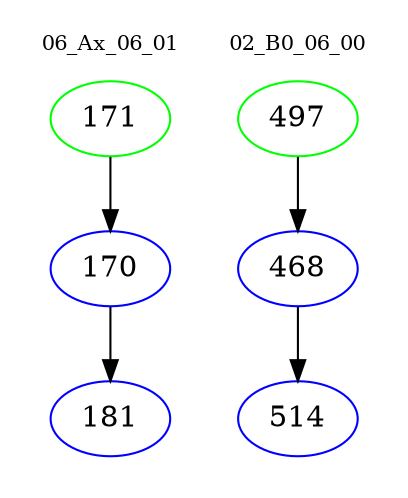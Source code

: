 digraph{
subgraph cluster_0 {
color = white
label = "06_Ax_06_01";
fontsize=10;
T0_171 [label="171", color="green"]
T0_171 -> T0_170 [color="black"]
T0_170 [label="170", color="blue"]
T0_170 -> T0_181 [color="black"]
T0_181 [label="181", color="blue"]
}
subgraph cluster_1 {
color = white
label = "02_B0_06_00";
fontsize=10;
T1_497 [label="497", color="green"]
T1_497 -> T1_468 [color="black"]
T1_468 [label="468", color="blue"]
T1_468 -> T1_514 [color="black"]
T1_514 [label="514", color="blue"]
}
}
